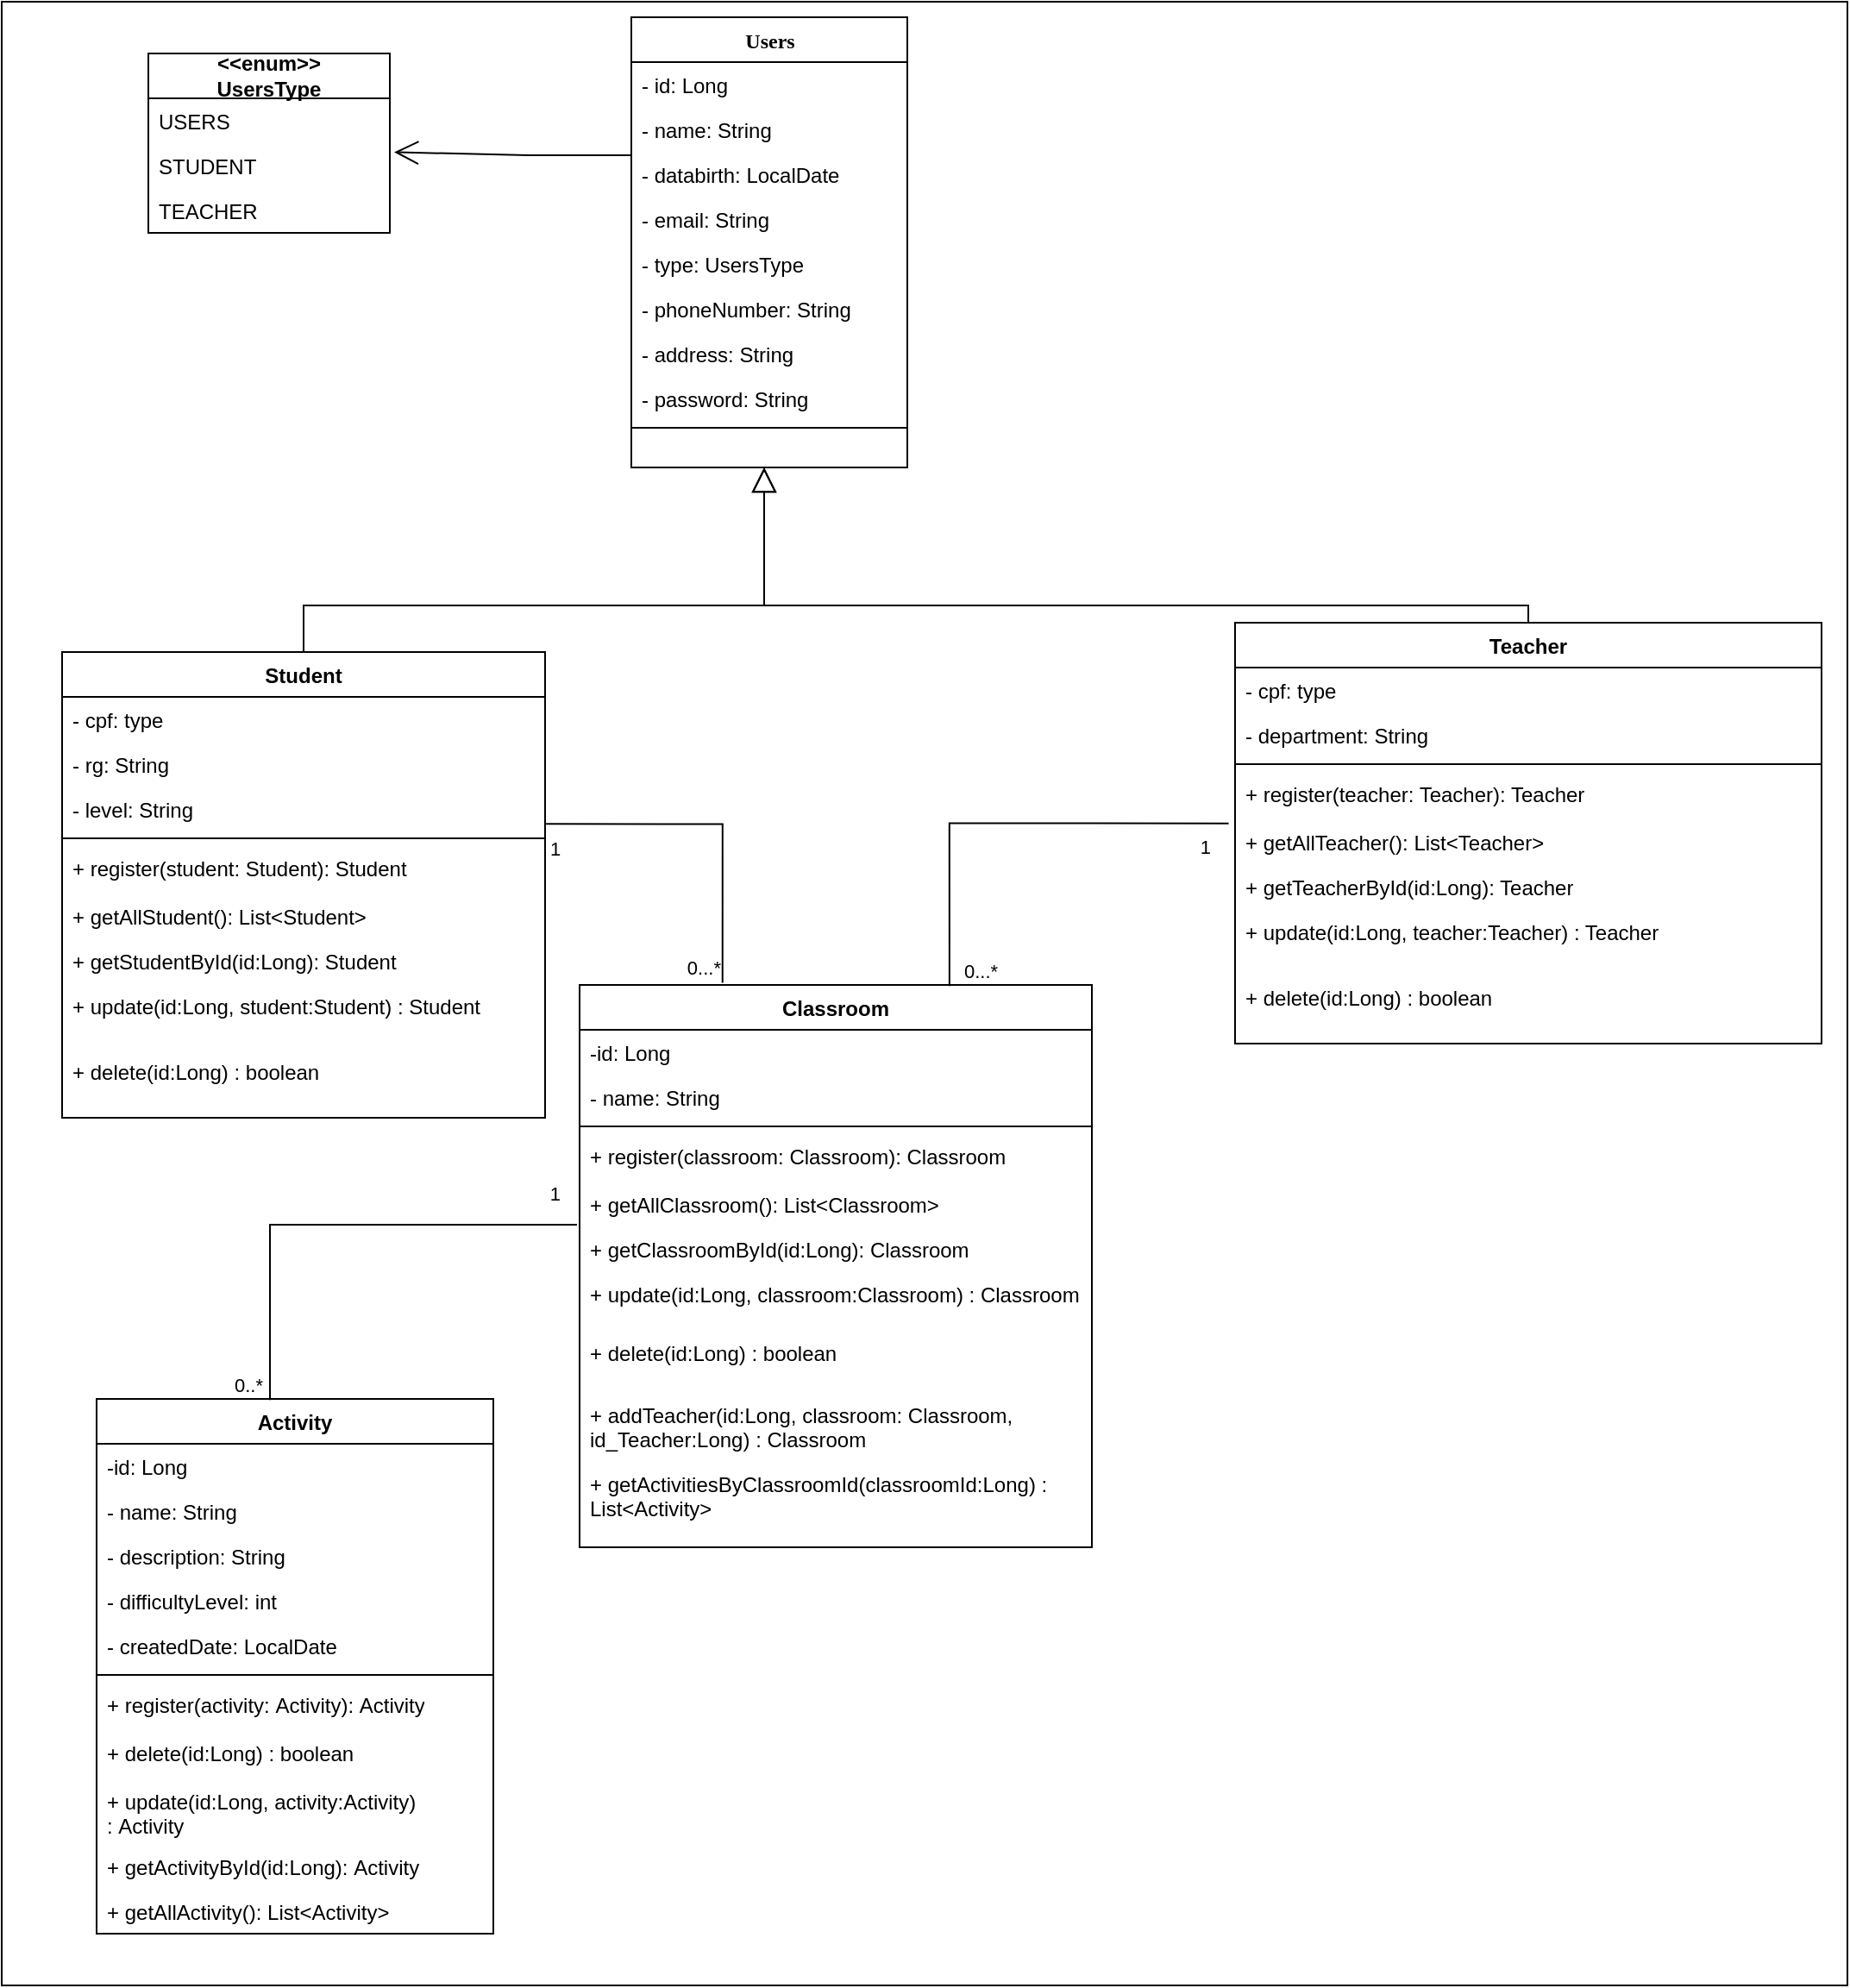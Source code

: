 <mxfile version="25.0.1">
  <diagram name="Page-1" id="6133507b-19e7-1e82-6fc7-422aa6c4b21f">
    <mxGraphModel dx="2313" dy="964" grid="1" gridSize="10" guides="1" tooltips="1" connect="1" arrows="1" fold="1" page="1" pageScale="1" pageWidth="1100" pageHeight="850" background="none" math="0" shadow="0">
      <root>
        <mxCell id="0" />
        <mxCell id="1" parent="0" />
        <mxCell id="iZ3nbapMv2YWpdFZGIDC-131" value="" style="rounded=0;whiteSpace=wrap;html=1;" parent="1" vertex="1">
          <mxGeometry x="15" width="1070" height="1150" as="geometry" />
        </mxCell>
        <mxCell id="78961159f06e98e8-95" value="Users" style="swimlane;html=1;fontStyle=1;align=center;verticalAlign=top;childLayout=stackLayout;horizontal=1;startSize=26;horizontalStack=0;resizeParent=1;resizeLast=0;collapsible=1;marginBottom=0;swimlaneFillColor=#ffffff;rounded=0;shadow=0;comic=0;labelBackgroundColor=none;strokeWidth=1;fillColor=none;fontFamily=Verdana;fontSize=12" parent="1" vertex="1">
          <mxGeometry x="380" y="9" width="160" height="261" as="geometry" />
        </mxCell>
        <mxCell id="78961159f06e98e8-96" value="- id: Long" style="text;html=1;strokeColor=none;fillColor=none;align=left;verticalAlign=top;spacingLeft=4;spacingRight=4;whiteSpace=wrap;overflow=hidden;rotatable=0;points=[[0,0.5],[1,0.5]];portConstraint=eastwest;" parent="78961159f06e98e8-95" vertex="1">
          <mxGeometry y="26" width="160" height="26" as="geometry" />
        </mxCell>
        <mxCell id="78961159f06e98e8-102" value="- name: String" style="text;html=1;strokeColor=none;fillColor=none;align=left;verticalAlign=top;spacingLeft=4;spacingRight=4;whiteSpace=wrap;overflow=hidden;rotatable=0;points=[[0,0.5],[1,0.5]];portConstraint=eastwest;" parent="78961159f06e98e8-95" vertex="1">
          <mxGeometry y="52" width="160" height="26" as="geometry" />
        </mxCell>
        <mxCell id="iZ3nbapMv2YWpdFZGIDC-1" value="- databirth: LocalDate" style="text;html=1;strokeColor=none;fillColor=none;align=left;verticalAlign=top;spacingLeft=4;spacingRight=4;whiteSpace=wrap;overflow=hidden;rotatable=0;points=[[0,0.5],[1,0.5]];portConstraint=eastwest;" parent="78961159f06e98e8-95" vertex="1">
          <mxGeometry y="78" width="160" height="26" as="geometry" />
        </mxCell>
        <mxCell id="iZ3nbapMv2YWpdFZGIDC-3" value="- email: String" style="text;html=1;strokeColor=none;fillColor=none;align=left;verticalAlign=top;spacingLeft=4;spacingRight=4;whiteSpace=wrap;overflow=hidden;rotatable=0;points=[[0,0.5],[1,0.5]];portConstraint=eastwest;" parent="78961159f06e98e8-95" vertex="1">
          <mxGeometry y="104" width="160" height="26" as="geometry" />
        </mxCell>
        <mxCell id="iZ3nbapMv2YWpdFZGIDC-4" value="- type: UsersType" style="text;html=1;strokeColor=none;fillColor=none;align=left;verticalAlign=top;spacingLeft=4;spacingRight=4;whiteSpace=wrap;overflow=hidden;rotatable=0;points=[[0,0.5],[1,0.5]];portConstraint=eastwest;" parent="78961159f06e98e8-95" vertex="1">
          <mxGeometry y="130" width="160" height="26" as="geometry" />
        </mxCell>
        <mxCell id="iZ3nbapMv2YWpdFZGIDC-5" value="- phoneNumber: String" style="text;html=1;strokeColor=none;fillColor=none;align=left;verticalAlign=top;spacingLeft=4;spacingRight=4;whiteSpace=wrap;overflow=hidden;rotatable=0;points=[[0,0.5],[1,0.5]];portConstraint=eastwest;" parent="78961159f06e98e8-95" vertex="1">
          <mxGeometry y="156" width="160" height="26" as="geometry" />
        </mxCell>
        <mxCell id="iZ3nbapMv2YWpdFZGIDC-6" value="- address: String" style="text;html=1;strokeColor=none;fillColor=none;align=left;verticalAlign=top;spacingLeft=4;spacingRight=4;whiteSpace=wrap;overflow=hidden;rotatable=0;points=[[0,0.5],[1,0.5]];portConstraint=eastwest;" parent="78961159f06e98e8-95" vertex="1">
          <mxGeometry y="182" width="160" height="26" as="geometry" />
        </mxCell>
        <mxCell id="iZ3nbapMv2YWpdFZGIDC-2" value="- password: String" style="text;html=1;strokeColor=none;fillColor=none;align=left;verticalAlign=top;spacingLeft=4;spacingRight=4;whiteSpace=wrap;overflow=hidden;rotatable=0;points=[[0,0.5],[1,0.5]];portConstraint=eastwest;" parent="78961159f06e98e8-95" vertex="1">
          <mxGeometry y="208" width="160" height="26" as="geometry" />
        </mxCell>
        <mxCell id="78961159f06e98e8-103" value="" style="line;html=1;strokeWidth=1;fillColor=none;align=left;verticalAlign=middle;spacingTop=-1;spacingLeft=3;spacingRight=3;rotatable=0;labelPosition=right;points=[];portConstraint=eastwest;" parent="78961159f06e98e8-95" vertex="1">
          <mxGeometry y="234" width="160" height="8" as="geometry" />
        </mxCell>
        <mxCell id="iZ3nbapMv2YWpdFZGIDC-7" value="Teacher&lt;div&gt;&lt;br&gt;&lt;/div&gt;" style="swimlane;fontStyle=1;align=center;verticalAlign=top;childLayout=stackLayout;horizontal=1;startSize=26;horizontalStack=0;resizeParent=1;resizeParentMax=0;resizeLast=0;collapsible=1;marginBottom=0;whiteSpace=wrap;html=1;" parent="1" vertex="1">
          <mxGeometry x="730" y="360" width="340" height="244" as="geometry" />
        </mxCell>
        <mxCell id="iZ3nbapMv2YWpdFZGIDC-8" value="- cpf: type" style="text;strokeColor=none;fillColor=none;align=left;verticalAlign=top;spacingLeft=4;spacingRight=4;overflow=hidden;rotatable=0;points=[[0,0.5],[1,0.5]];portConstraint=eastwest;whiteSpace=wrap;html=1;" parent="iZ3nbapMv2YWpdFZGIDC-7" vertex="1">
          <mxGeometry y="26" width="340" height="26" as="geometry" />
        </mxCell>
        <mxCell id="iZ3nbapMv2YWpdFZGIDC-11" value="- department: String" style="text;strokeColor=none;fillColor=none;align=left;verticalAlign=top;spacingLeft=4;spacingRight=4;overflow=hidden;rotatable=0;points=[[0,0.5],[1,0.5]];portConstraint=eastwest;whiteSpace=wrap;html=1;" parent="iZ3nbapMv2YWpdFZGIDC-7" vertex="1">
          <mxGeometry y="52" width="340" height="26" as="geometry" />
        </mxCell>
        <mxCell id="iZ3nbapMv2YWpdFZGIDC-9" value="" style="line;strokeWidth=1;fillColor=none;align=left;verticalAlign=middle;spacingTop=-1;spacingLeft=3;spacingRight=3;rotatable=0;labelPosition=right;points=[];portConstraint=eastwest;strokeColor=inherit;" parent="iZ3nbapMv2YWpdFZGIDC-7" vertex="1">
          <mxGeometry y="78" width="340" height="8" as="geometry" />
        </mxCell>
        <mxCell id="iZ3nbapMv2YWpdFZGIDC-88" value="+ register(teacher: Teacher): Teacher" style="text;strokeColor=none;fillColor=none;align=left;verticalAlign=top;spacingLeft=4;spacingRight=4;overflow=hidden;rotatable=0;points=[[0,0.5],[1,0.5]];portConstraint=eastwest;whiteSpace=wrap;html=1;" parent="iZ3nbapMv2YWpdFZGIDC-7" vertex="1">
          <mxGeometry y="86" width="340" height="28" as="geometry" />
        </mxCell>
        <mxCell id="iZ3nbapMv2YWpdFZGIDC-89" value="+ getAllTeacher(): List&amp;lt;Teacher&amp;gt;" style="text;strokeColor=none;fillColor=none;align=left;verticalAlign=top;spacingLeft=4;spacingRight=4;overflow=hidden;rotatable=0;points=[[0,0.5],[1,0.5]];portConstraint=eastwest;whiteSpace=wrap;html=1;" parent="iZ3nbapMv2YWpdFZGIDC-7" vertex="1">
          <mxGeometry y="114" width="340" height="26" as="geometry" />
        </mxCell>
        <mxCell id="iZ3nbapMv2YWpdFZGIDC-90" value="+ getTeacherById(id:Long): Teacher" style="text;strokeColor=none;fillColor=none;align=left;verticalAlign=top;spacingLeft=4;spacingRight=4;overflow=hidden;rotatable=0;points=[[0,0.5],[1,0.5]];portConstraint=eastwest;whiteSpace=wrap;html=1;" parent="iZ3nbapMv2YWpdFZGIDC-7" vertex="1">
          <mxGeometry y="140" width="340" height="26" as="geometry" />
        </mxCell>
        <mxCell id="iZ3nbapMv2YWpdFZGIDC-91" value="+ update(id:Long, teacher:Teacher) : Teacher" style="text;strokeColor=none;fillColor=none;align=left;verticalAlign=top;spacingLeft=4;spacingRight=4;overflow=hidden;rotatable=0;points=[[0,0.5],[1,0.5]];portConstraint=eastwest;whiteSpace=wrap;html=1;" parent="iZ3nbapMv2YWpdFZGIDC-7" vertex="1">
          <mxGeometry y="166" width="340" height="38" as="geometry" />
        </mxCell>
        <mxCell id="iZ3nbapMv2YWpdFZGIDC-92" value="+ delete(id:Long) : boolean&amp;nbsp;" style="text;strokeColor=none;fillColor=none;align=left;verticalAlign=top;spacingLeft=4;spacingRight=4;overflow=hidden;rotatable=0;points=[[0,0.5],[1,0.5]];portConstraint=eastwest;whiteSpace=wrap;html=1;" parent="iZ3nbapMv2YWpdFZGIDC-7" vertex="1">
          <mxGeometry y="204" width="340" height="40" as="geometry" />
        </mxCell>
        <mxCell id="iZ3nbapMv2YWpdFZGIDC-12" value="Student&lt;div&gt;&lt;br&gt;&lt;/div&gt;" style="swimlane;fontStyle=1;align=center;verticalAlign=top;childLayout=stackLayout;horizontal=1;startSize=26;horizontalStack=0;resizeParent=1;resizeParentMax=0;resizeLast=0;collapsible=1;marginBottom=0;whiteSpace=wrap;html=1;" parent="1" vertex="1">
          <mxGeometry x="50" y="377" width="280" height="270" as="geometry" />
        </mxCell>
        <mxCell id="iZ3nbapMv2YWpdFZGIDC-13" value="- cpf: type" style="text;strokeColor=none;fillColor=none;align=left;verticalAlign=top;spacingLeft=4;spacingRight=4;overflow=hidden;rotatable=0;points=[[0,0.5],[1,0.5]];portConstraint=eastwest;whiteSpace=wrap;html=1;" parent="iZ3nbapMv2YWpdFZGIDC-12" vertex="1">
          <mxGeometry y="26" width="280" height="26" as="geometry" />
        </mxCell>
        <mxCell id="iZ3nbapMv2YWpdFZGIDC-14" value="- rg: String" style="text;strokeColor=none;fillColor=none;align=left;verticalAlign=top;spacingLeft=4;spacingRight=4;overflow=hidden;rotatable=0;points=[[0,0.5],[1,0.5]];portConstraint=eastwest;whiteSpace=wrap;html=1;" parent="iZ3nbapMv2YWpdFZGIDC-12" vertex="1">
          <mxGeometry y="52" width="280" height="26" as="geometry" />
        </mxCell>
        <mxCell id="iZ3nbapMv2YWpdFZGIDC-17" value="- level: String" style="text;strokeColor=none;fillColor=none;align=left;verticalAlign=top;spacingLeft=4;spacingRight=4;overflow=hidden;rotatable=0;points=[[0,0.5],[1,0.5]];portConstraint=eastwest;whiteSpace=wrap;html=1;" parent="iZ3nbapMv2YWpdFZGIDC-12" vertex="1">
          <mxGeometry y="78" width="280" height="26" as="geometry" />
        </mxCell>
        <mxCell id="iZ3nbapMv2YWpdFZGIDC-15" value="" style="line;strokeWidth=1;fillColor=none;align=left;verticalAlign=middle;spacingTop=-1;spacingLeft=3;spacingRight=3;rotatable=0;labelPosition=right;points=[];portConstraint=eastwest;strokeColor=inherit;" parent="iZ3nbapMv2YWpdFZGIDC-12" vertex="1">
          <mxGeometry y="104" width="280" height="8" as="geometry" />
        </mxCell>
        <mxCell id="iZ3nbapMv2YWpdFZGIDC-16" value="+ register(student: Student): Student" style="text;strokeColor=none;fillColor=none;align=left;verticalAlign=top;spacingLeft=4;spacingRight=4;overflow=hidden;rotatable=0;points=[[0,0.5],[1,0.5]];portConstraint=eastwest;whiteSpace=wrap;html=1;" parent="iZ3nbapMv2YWpdFZGIDC-12" vertex="1">
          <mxGeometry y="112" width="280" height="28" as="geometry" />
        </mxCell>
        <mxCell id="iZ3nbapMv2YWpdFZGIDC-84" value="+ getAllStudent(): List&amp;lt;Student&amp;gt;" style="text;strokeColor=none;fillColor=none;align=left;verticalAlign=top;spacingLeft=4;spacingRight=4;overflow=hidden;rotatable=0;points=[[0,0.5],[1,0.5]];portConstraint=eastwest;whiteSpace=wrap;html=1;" parent="iZ3nbapMv2YWpdFZGIDC-12" vertex="1">
          <mxGeometry y="140" width="280" height="26" as="geometry" />
        </mxCell>
        <mxCell id="iZ3nbapMv2YWpdFZGIDC-85" value="+ getStudentById(id:Long): Student" style="text;strokeColor=none;fillColor=none;align=left;verticalAlign=top;spacingLeft=4;spacingRight=4;overflow=hidden;rotatable=0;points=[[0,0.5],[1,0.5]];portConstraint=eastwest;whiteSpace=wrap;html=1;" parent="iZ3nbapMv2YWpdFZGIDC-12" vertex="1">
          <mxGeometry y="166" width="280" height="26" as="geometry" />
        </mxCell>
        <mxCell id="iZ3nbapMv2YWpdFZGIDC-86" value="+ update(id:Long, student:Student) : Student" style="text;strokeColor=none;fillColor=none;align=left;verticalAlign=top;spacingLeft=4;spacingRight=4;overflow=hidden;rotatable=0;points=[[0,0.5],[1,0.5]];portConstraint=eastwest;whiteSpace=wrap;html=1;" parent="iZ3nbapMv2YWpdFZGIDC-12" vertex="1">
          <mxGeometry y="192" width="280" height="38" as="geometry" />
        </mxCell>
        <mxCell id="iZ3nbapMv2YWpdFZGIDC-87" value="+ delete(id:Long) : boolean&amp;nbsp;" style="text;strokeColor=none;fillColor=none;align=left;verticalAlign=top;spacingLeft=4;spacingRight=4;overflow=hidden;rotatable=0;points=[[0,0.5],[1,0.5]];portConstraint=eastwest;whiteSpace=wrap;html=1;" parent="iZ3nbapMv2YWpdFZGIDC-12" vertex="1">
          <mxGeometry y="230" width="280" height="40" as="geometry" />
        </mxCell>
        <mxCell id="iZ3nbapMv2YWpdFZGIDC-21" value="" style="edgeStyle=none;html=1;endSize=12;endArrow=block;endFill=0;rounded=0;exitX=0.5;exitY=0;exitDx=0;exitDy=0;" parent="1" source="iZ3nbapMv2YWpdFZGIDC-12" edge="1">
          <mxGeometry width="160" relative="1" as="geometry">
            <mxPoint x="316" y="370" as="sourcePoint" />
            <mxPoint x="457" y="270" as="targetPoint" />
            <Array as="points">
              <mxPoint x="190" y="350" />
              <mxPoint x="457" y="350" />
            </Array>
          </mxGeometry>
        </mxCell>
        <mxCell id="iZ3nbapMv2YWpdFZGIDC-22" value="" style="edgeStyle=none;html=1;endSize=12;endArrow=block;endFill=0;rounded=0;exitX=0.5;exitY=0;exitDx=0;exitDy=0;" parent="1" source="iZ3nbapMv2YWpdFZGIDC-7" edge="1">
          <mxGeometry width="160" relative="1" as="geometry">
            <mxPoint x="630" y="370" as="sourcePoint" />
            <mxPoint x="457" y="270" as="targetPoint" />
            <Array as="points">
              <mxPoint x="900" y="350" />
              <mxPoint x="457" y="350" />
            </Array>
          </mxGeometry>
        </mxCell>
        <mxCell id="iZ3nbapMv2YWpdFZGIDC-27" value="" style="endArrow=open;endFill=1;endSize=12;html=1;rounded=0;entryX=1.018;entryY=0.201;entryDx=0;entryDy=0;entryPerimeter=0;" parent="1" target="iZ3nbapMv2YWpdFZGIDC-34" edge="1">
          <mxGeometry width="160" relative="1" as="geometry">
            <mxPoint x="380" y="89" as="sourcePoint" />
            <mxPoint x="250" y="30" as="targetPoint" />
            <Array as="points">
              <mxPoint x="320" y="89" />
            </Array>
          </mxGeometry>
        </mxCell>
        <mxCell id="iZ3nbapMv2YWpdFZGIDC-29" value="&lt;span style=&quot;font-weight: 700;&quot;&gt;&amp;lt;&amp;lt;enum&amp;gt;&amp;gt;&lt;/span&gt;&lt;div style=&quot;font-weight: 700;&quot;&gt;&lt;span style=&quot;background-color: initial;&quot;&gt;UsersType&lt;/span&gt;&lt;/div&gt;" style="swimlane;fontStyle=0;childLayout=stackLayout;horizontal=1;startSize=26;fillColor=none;horizontalStack=0;resizeParent=1;resizeParentMax=0;resizeLast=0;collapsible=1;marginBottom=0;whiteSpace=wrap;html=1;" parent="1" vertex="1">
          <mxGeometry x="100" y="30" width="140" height="104" as="geometry" />
        </mxCell>
        <mxCell id="iZ3nbapMv2YWpdFZGIDC-30" value="USERS" style="text;strokeColor=none;fillColor=none;align=left;verticalAlign=top;spacingLeft=4;spacingRight=4;overflow=hidden;rotatable=0;points=[[0,0.5],[1,0.5]];portConstraint=eastwest;whiteSpace=wrap;html=1;" parent="iZ3nbapMv2YWpdFZGIDC-29" vertex="1">
          <mxGeometry y="26" width="140" height="26" as="geometry" />
        </mxCell>
        <mxCell id="iZ3nbapMv2YWpdFZGIDC-34" value="STUDENT" style="text;strokeColor=none;fillColor=none;align=left;verticalAlign=top;spacingLeft=4;spacingRight=4;overflow=hidden;rotatable=0;points=[[0,0.5],[1,0.5]];portConstraint=eastwest;whiteSpace=wrap;html=1;" parent="iZ3nbapMv2YWpdFZGIDC-29" vertex="1">
          <mxGeometry y="52" width="140" height="26" as="geometry" />
        </mxCell>
        <mxCell id="iZ3nbapMv2YWpdFZGIDC-35" value="TEACHER" style="text;strokeColor=none;fillColor=none;align=left;verticalAlign=top;spacingLeft=4;spacingRight=4;overflow=hidden;rotatable=0;points=[[0,0.5],[1,0.5]];portConstraint=eastwest;whiteSpace=wrap;html=1;" parent="iZ3nbapMv2YWpdFZGIDC-29" vertex="1">
          <mxGeometry y="78" width="140" height="26" as="geometry" />
        </mxCell>
        <mxCell id="iZ3nbapMv2YWpdFZGIDC-36" value="Classroom" style="swimlane;fontStyle=1;align=center;verticalAlign=top;childLayout=stackLayout;horizontal=1;startSize=26;horizontalStack=0;resizeParent=1;resizeParentMax=0;resizeLast=0;collapsible=1;marginBottom=0;whiteSpace=wrap;html=1;" parent="1" vertex="1">
          <mxGeometry x="350" y="570" width="297" height="326" as="geometry" />
        </mxCell>
        <mxCell id="iZ3nbapMv2YWpdFZGIDC-37" value="-id: Long" style="text;strokeColor=none;fillColor=none;align=left;verticalAlign=top;spacingLeft=4;spacingRight=4;overflow=hidden;rotatable=0;points=[[0,0.5],[1,0.5]];portConstraint=eastwest;whiteSpace=wrap;html=1;" parent="iZ3nbapMv2YWpdFZGIDC-36" vertex="1">
          <mxGeometry y="26" width="297" height="26" as="geometry" />
        </mxCell>
        <mxCell id="iZ3nbapMv2YWpdFZGIDC-38" value="- name: String" style="text;strokeColor=none;fillColor=none;align=left;verticalAlign=top;spacingLeft=4;spacingRight=4;overflow=hidden;rotatable=0;points=[[0,0.5],[1,0.5]];portConstraint=eastwest;whiteSpace=wrap;html=1;" parent="iZ3nbapMv2YWpdFZGIDC-36" vertex="1">
          <mxGeometry y="52" width="297" height="26" as="geometry" />
        </mxCell>
        <mxCell id="iZ3nbapMv2YWpdFZGIDC-39" value="" style="line;strokeWidth=1;fillColor=none;align=left;verticalAlign=middle;spacingTop=-1;spacingLeft=3;spacingRight=3;rotatable=0;labelPosition=right;points=[];portConstraint=eastwest;strokeColor=inherit;" parent="iZ3nbapMv2YWpdFZGIDC-36" vertex="1">
          <mxGeometry y="78" width="297" height="8" as="geometry" />
        </mxCell>
        <mxCell id="iZ3nbapMv2YWpdFZGIDC-106" value="+ register(c&lt;span style=&quot;text-align: center;&quot;&gt;lassroom&lt;/span&gt;:&amp;nbsp;&lt;span style=&quot;text-align: center;&quot;&gt;Classroom&lt;/span&gt;):&amp;nbsp;&lt;span style=&quot;text-align: center;&quot;&gt;Classroom&lt;/span&gt;" style="text;strokeColor=none;fillColor=none;align=left;verticalAlign=top;spacingLeft=4;spacingRight=4;overflow=hidden;rotatable=0;points=[[0,0.5],[1,0.5]];portConstraint=eastwest;whiteSpace=wrap;html=1;" parent="iZ3nbapMv2YWpdFZGIDC-36" vertex="1">
          <mxGeometry y="86" width="297" height="28" as="geometry" />
        </mxCell>
        <mxCell id="iZ3nbapMv2YWpdFZGIDC-107" value="+ getAll&lt;span style=&quot;text-align: center;&quot;&gt;Classroom&lt;/span&gt;(): List&amp;lt;&lt;span style=&quot;text-align: center;&quot;&gt;Classroom&lt;/span&gt;&amp;gt;" style="text;strokeColor=none;fillColor=none;align=left;verticalAlign=top;spacingLeft=4;spacingRight=4;overflow=hidden;rotatable=0;points=[[0,0.5],[1,0.5]];portConstraint=eastwest;whiteSpace=wrap;html=1;" parent="iZ3nbapMv2YWpdFZGIDC-36" vertex="1">
          <mxGeometry y="114" width="297" height="26" as="geometry" />
        </mxCell>
        <mxCell id="iZ3nbapMv2YWpdFZGIDC-108" value="+ get&lt;span style=&quot;text-align: center;&quot;&gt;Classroom&lt;/span&gt;ById(id:Long):&amp;nbsp;&lt;span style=&quot;text-align: center;&quot;&gt;Classroom&lt;/span&gt;" style="text;strokeColor=none;fillColor=none;align=left;verticalAlign=top;spacingLeft=4;spacingRight=4;overflow=hidden;rotatable=0;points=[[0,0.5],[1,0.5]];portConstraint=eastwest;whiteSpace=wrap;html=1;" parent="iZ3nbapMv2YWpdFZGIDC-36" vertex="1">
          <mxGeometry y="140" width="297" height="26" as="geometry" />
        </mxCell>
        <mxCell id="iZ3nbapMv2YWpdFZGIDC-109" value="+ update(id:Long, c&lt;span style=&quot;text-align: center;&quot;&gt;lassroom&lt;/span&gt;:&lt;span style=&quot;text-align: center;&quot;&gt;Classroom&lt;/span&gt;) :&amp;nbsp;&lt;span style=&quot;text-align: center;&quot;&gt;Classroom&lt;/span&gt;" style="text;strokeColor=none;fillColor=none;align=left;verticalAlign=top;spacingLeft=4;spacingRight=4;overflow=hidden;rotatable=0;points=[[0,0.5],[1,0.5]];portConstraint=eastwest;whiteSpace=wrap;html=1;" parent="iZ3nbapMv2YWpdFZGIDC-36" vertex="1">
          <mxGeometry y="166" width="297" height="34" as="geometry" />
        </mxCell>
        <mxCell id="iZ3nbapMv2YWpdFZGIDC-110" value="+ delete(id:Long) : boolean&amp;nbsp;" style="text;strokeColor=none;fillColor=none;align=left;verticalAlign=top;spacingLeft=4;spacingRight=4;overflow=hidden;rotatable=0;points=[[0,0.5],[1,0.5]];portConstraint=eastwest;whiteSpace=wrap;html=1;" parent="iZ3nbapMv2YWpdFZGIDC-36" vertex="1">
          <mxGeometry y="200" width="297" height="36" as="geometry" />
        </mxCell>
        <mxCell id="iZ3nbapMv2YWpdFZGIDC-111" value="+ addTeacher(id:Long, classroom: Classroom, id_Teacher:Long) : Classroom" style="text;strokeColor=none;fillColor=none;align=left;verticalAlign=top;spacingLeft=4;spacingRight=4;overflow=hidden;rotatable=0;points=[[0,0.5],[1,0.5]];portConstraint=eastwest;whiteSpace=wrap;html=1;" parent="iZ3nbapMv2YWpdFZGIDC-36" vertex="1">
          <mxGeometry y="236" width="297" height="40" as="geometry" />
        </mxCell>
        <mxCell id="iZ3nbapMv2YWpdFZGIDC-112" value="+ getActivitiesByClassroomId(classroomId:Long) : List&amp;lt;Activity&amp;gt;" style="text;strokeColor=none;fillColor=none;align=left;verticalAlign=top;spacingLeft=4;spacingRight=4;overflow=hidden;rotatable=0;points=[[0,0.5],[1,0.5]];portConstraint=eastwest;whiteSpace=wrap;html=1;" parent="iZ3nbapMv2YWpdFZGIDC-36" vertex="1">
          <mxGeometry y="276" width="297" height="50" as="geometry" />
        </mxCell>
        <mxCell id="iZ3nbapMv2YWpdFZGIDC-42" value="Activity" style="swimlane;fontStyle=1;align=center;verticalAlign=top;childLayout=stackLayout;horizontal=1;startSize=26;horizontalStack=0;resizeParent=1;resizeParentMax=0;resizeLast=0;collapsible=1;marginBottom=0;whiteSpace=wrap;html=1;" parent="1" vertex="1">
          <mxGeometry x="70" y="810" width="230" height="310" as="geometry" />
        </mxCell>
        <mxCell id="iZ3nbapMv2YWpdFZGIDC-43" value="-id: Long" style="text;strokeColor=none;fillColor=none;align=left;verticalAlign=top;spacingLeft=4;spacingRight=4;overflow=hidden;rotatable=0;points=[[0,0.5],[1,0.5]];portConstraint=eastwest;whiteSpace=wrap;html=1;" parent="iZ3nbapMv2YWpdFZGIDC-42" vertex="1">
          <mxGeometry y="26" width="230" height="26" as="geometry" />
        </mxCell>
        <mxCell id="iZ3nbapMv2YWpdFZGIDC-44" value="- name: String" style="text;strokeColor=none;fillColor=none;align=left;verticalAlign=top;spacingLeft=4;spacingRight=4;overflow=hidden;rotatable=0;points=[[0,0.5],[1,0.5]];portConstraint=eastwest;whiteSpace=wrap;html=1;" parent="iZ3nbapMv2YWpdFZGIDC-42" vertex="1">
          <mxGeometry y="52" width="230" height="26" as="geometry" />
        </mxCell>
        <mxCell id="iZ3nbapMv2YWpdFZGIDC-48" value="- description: String" style="text;strokeColor=none;fillColor=none;align=left;verticalAlign=top;spacingLeft=4;spacingRight=4;overflow=hidden;rotatable=0;points=[[0,0.5],[1,0.5]];portConstraint=eastwest;whiteSpace=wrap;html=1;" parent="iZ3nbapMv2YWpdFZGIDC-42" vertex="1">
          <mxGeometry y="78" width="230" height="26" as="geometry" />
        </mxCell>
        <mxCell id="iZ3nbapMv2YWpdFZGIDC-49" value="- difficultyLevel: int" style="text;strokeColor=none;fillColor=none;align=left;verticalAlign=top;spacingLeft=4;spacingRight=4;overflow=hidden;rotatable=0;points=[[0,0.5],[1,0.5]];portConstraint=eastwest;whiteSpace=wrap;html=1;" parent="iZ3nbapMv2YWpdFZGIDC-42" vertex="1">
          <mxGeometry y="104" width="230" height="26" as="geometry" />
        </mxCell>
        <mxCell id="iZ3nbapMv2YWpdFZGIDC-47" value="- createdDate: LocalDate" style="text;strokeColor=none;fillColor=none;align=left;verticalAlign=top;spacingLeft=4;spacingRight=4;overflow=hidden;rotatable=0;points=[[0,0.5],[1,0.5]];portConstraint=eastwest;whiteSpace=wrap;html=1;" parent="iZ3nbapMv2YWpdFZGIDC-42" vertex="1">
          <mxGeometry y="130" width="230" height="26" as="geometry" />
        </mxCell>
        <mxCell id="iZ3nbapMv2YWpdFZGIDC-45" value="" style="line;strokeWidth=1;fillColor=none;align=left;verticalAlign=middle;spacingTop=-1;spacingLeft=3;spacingRight=3;rotatable=0;labelPosition=right;points=[];portConstraint=eastwest;strokeColor=inherit;" parent="iZ3nbapMv2YWpdFZGIDC-42" vertex="1">
          <mxGeometry y="156" width="230" height="8" as="geometry" />
        </mxCell>
        <mxCell id="iZ3nbapMv2YWpdFZGIDC-126" value="+ register(a&lt;span style=&quot;text-align: center;&quot;&gt;ctivity&lt;/span&gt;:&amp;nbsp;&lt;span style=&quot;text-align: center;&quot;&gt;Activity&lt;/span&gt;):&amp;nbsp;&lt;span style=&quot;text-align: center;&quot;&gt;Activity&lt;/span&gt;" style="text;strokeColor=none;fillColor=none;align=left;verticalAlign=top;spacingLeft=4;spacingRight=4;overflow=hidden;rotatable=0;points=[[0,0.5],[1,0.5]];portConstraint=eastwest;whiteSpace=wrap;html=1;" parent="iZ3nbapMv2YWpdFZGIDC-42" vertex="1">
          <mxGeometry y="164" width="230" height="28" as="geometry" />
        </mxCell>
        <mxCell id="iZ3nbapMv2YWpdFZGIDC-130" value="+ delete(id:Long) : boolean&amp;nbsp;" style="text;strokeColor=none;fillColor=none;align=left;verticalAlign=top;spacingLeft=4;spacingRight=4;overflow=hidden;rotatable=0;points=[[0,0.5],[1,0.5]];portConstraint=eastwest;whiteSpace=wrap;html=1;" parent="iZ3nbapMv2YWpdFZGIDC-42" vertex="1">
          <mxGeometry y="192" width="230" height="28" as="geometry" />
        </mxCell>
        <mxCell id="iZ3nbapMv2YWpdFZGIDC-129" value="+ update(id:Long, a&lt;span style=&quot;text-align: center;&quot;&gt;ctivity&lt;/span&gt;:&lt;span style=&quot;text-align: center;&quot;&gt;Activity&lt;/span&gt;) :&amp;nbsp;&lt;span style=&quot;text-align: center;&quot;&gt;Activity&lt;/span&gt;" style="text;strokeColor=none;fillColor=none;align=left;verticalAlign=top;spacingLeft=4;spacingRight=4;overflow=hidden;rotatable=0;points=[[0,0.5],[1,0.5]];portConstraint=eastwest;whiteSpace=wrap;html=1;" parent="iZ3nbapMv2YWpdFZGIDC-42" vertex="1">
          <mxGeometry y="220" width="230" height="38" as="geometry" />
        </mxCell>
        <mxCell id="iZ3nbapMv2YWpdFZGIDC-128" value="+ get&lt;span style=&quot;text-align: center;&quot;&gt;Activity&lt;/span&gt;ById(id:Long):&amp;nbsp;&lt;span style=&quot;text-align: center;&quot;&gt;Activity&lt;/span&gt;" style="text;strokeColor=none;fillColor=none;align=left;verticalAlign=top;spacingLeft=4;spacingRight=4;overflow=hidden;rotatable=0;points=[[0,0.5],[1,0.5]];portConstraint=eastwest;whiteSpace=wrap;html=1;" parent="iZ3nbapMv2YWpdFZGIDC-42" vertex="1">
          <mxGeometry y="258" width="230" height="26" as="geometry" />
        </mxCell>
        <mxCell id="iZ3nbapMv2YWpdFZGIDC-127" value="+ getAll&lt;span style=&quot;text-align: center;&quot;&gt;Activity&lt;/span&gt;(): List&amp;lt;&lt;span style=&quot;text-align: center;&quot;&gt;Activity&lt;/span&gt;&amp;gt;" style="text;strokeColor=none;fillColor=none;align=left;verticalAlign=top;spacingLeft=4;spacingRight=4;overflow=hidden;rotatable=0;points=[[0,0.5],[1,0.5]];portConstraint=eastwest;whiteSpace=wrap;html=1;" parent="iZ3nbapMv2YWpdFZGIDC-42" vertex="1">
          <mxGeometry y="284" width="230" height="26" as="geometry" />
        </mxCell>
        <mxCell id="iZ3nbapMv2YWpdFZGIDC-66" value="" style="endArrow=none;html=1;edgeStyle=orthogonalEdgeStyle;rounded=0;exitX=0.437;exitY=0.002;exitDx=0;exitDy=0;exitPerimeter=0;entryX=-0.005;entryY=-0.04;entryDx=0;entryDy=0;entryPerimeter=0;" parent="1" source="iZ3nbapMv2YWpdFZGIDC-42" target="iZ3nbapMv2YWpdFZGIDC-108" edge="1">
          <mxGeometry relative="1" as="geometry">
            <mxPoint x="253" y="888" as="sourcePoint" />
            <mxPoint x="413" y="888" as="targetPoint" />
            <Array as="points">
              <mxPoint x="170" y="709" />
            </Array>
          </mxGeometry>
        </mxCell>
        <mxCell id="iZ3nbapMv2YWpdFZGIDC-67" value="0..*" style="edgeLabel;resizable=0;html=1;align=left;verticalAlign=bottom;" parent="iZ3nbapMv2YWpdFZGIDC-66" connectable="0" vertex="1">
          <mxGeometry x="-1" relative="1" as="geometry">
            <mxPoint x="-23" as="offset" />
          </mxGeometry>
        </mxCell>
        <mxCell id="iZ3nbapMv2YWpdFZGIDC-68" value="1" style="edgeLabel;resizable=0;html=1;align=right;verticalAlign=bottom;" parent="iZ3nbapMv2YWpdFZGIDC-66" connectable="0" vertex="1">
          <mxGeometry x="1" relative="1" as="geometry">
            <mxPoint x="-9" y="-9" as="offset" />
          </mxGeometry>
        </mxCell>
        <mxCell id="iZ3nbapMv2YWpdFZGIDC-78" value="" style="endArrow=none;html=1;edgeStyle=orthogonalEdgeStyle;rounded=0;exitX=0.722;exitY=0.002;exitDx=0;exitDy=0;entryX=-0.011;entryY=0.089;entryDx=0;entryDy=0;entryPerimeter=0;exitPerimeter=0;" parent="1" source="iZ3nbapMv2YWpdFZGIDC-36" target="iZ3nbapMv2YWpdFZGIDC-89" edge="1">
          <mxGeometry relative="1" as="geometry">
            <mxPoint x="450" y="560" as="sourcePoint" />
            <mxPoint x="724.08" y="647.572" as="targetPoint" />
            <Array as="points">
              <mxPoint x="564" y="476" />
            </Array>
          </mxGeometry>
        </mxCell>
        <mxCell id="iZ3nbapMv2YWpdFZGIDC-79" value="0...*" style="edgeLabel;resizable=0;html=1;align=left;verticalAlign=bottom;" parent="iZ3nbapMv2YWpdFZGIDC-78" connectable="0" vertex="1">
          <mxGeometry x="-1" relative="1" as="geometry">
            <mxPoint x="7" as="offset" />
          </mxGeometry>
        </mxCell>
        <mxCell id="iZ3nbapMv2YWpdFZGIDC-80" value="1" style="edgeLabel;resizable=0;html=1;align=right;verticalAlign=bottom;" parent="iZ3nbapMv2YWpdFZGIDC-78" connectable="0" vertex="1">
          <mxGeometry x="1" relative="1" as="geometry">
            <mxPoint x="-10" y="22" as="offset" />
          </mxGeometry>
        </mxCell>
        <mxCell id="iZ3nbapMv2YWpdFZGIDC-93" value="" style="endArrow=none;html=1;edgeStyle=orthogonalEdgeStyle;rounded=0;entryX=0.279;entryY=-0.004;entryDx=0;entryDy=0;entryPerimeter=0;exitX=1.002;exitY=0.834;exitDx=0;exitDy=0;exitPerimeter=0;" parent="1" source="iZ3nbapMv2YWpdFZGIDC-17" target="iZ3nbapMv2YWpdFZGIDC-36" edge="1">
          <mxGeometry relative="1" as="geometry">
            <mxPoint x="310" y="700" as="sourcePoint" />
            <mxPoint x="470" y="700" as="targetPoint" />
          </mxGeometry>
        </mxCell>
        <mxCell id="iZ3nbapMv2YWpdFZGIDC-94" value="1" style="edgeLabel;resizable=0;html=1;align=left;verticalAlign=bottom;" parent="iZ3nbapMv2YWpdFZGIDC-93" connectable="0" vertex="1">
          <mxGeometry x="-1" relative="1" as="geometry">
            <mxPoint y="23" as="offset" />
          </mxGeometry>
        </mxCell>
        <mxCell id="iZ3nbapMv2YWpdFZGIDC-95" value="0...*" style="edgeLabel;resizable=0;html=1;align=right;verticalAlign=bottom;" parent="iZ3nbapMv2YWpdFZGIDC-93" connectable="0" vertex="1">
          <mxGeometry x="1" relative="1" as="geometry" />
        </mxCell>
      </root>
    </mxGraphModel>
  </diagram>
</mxfile>
